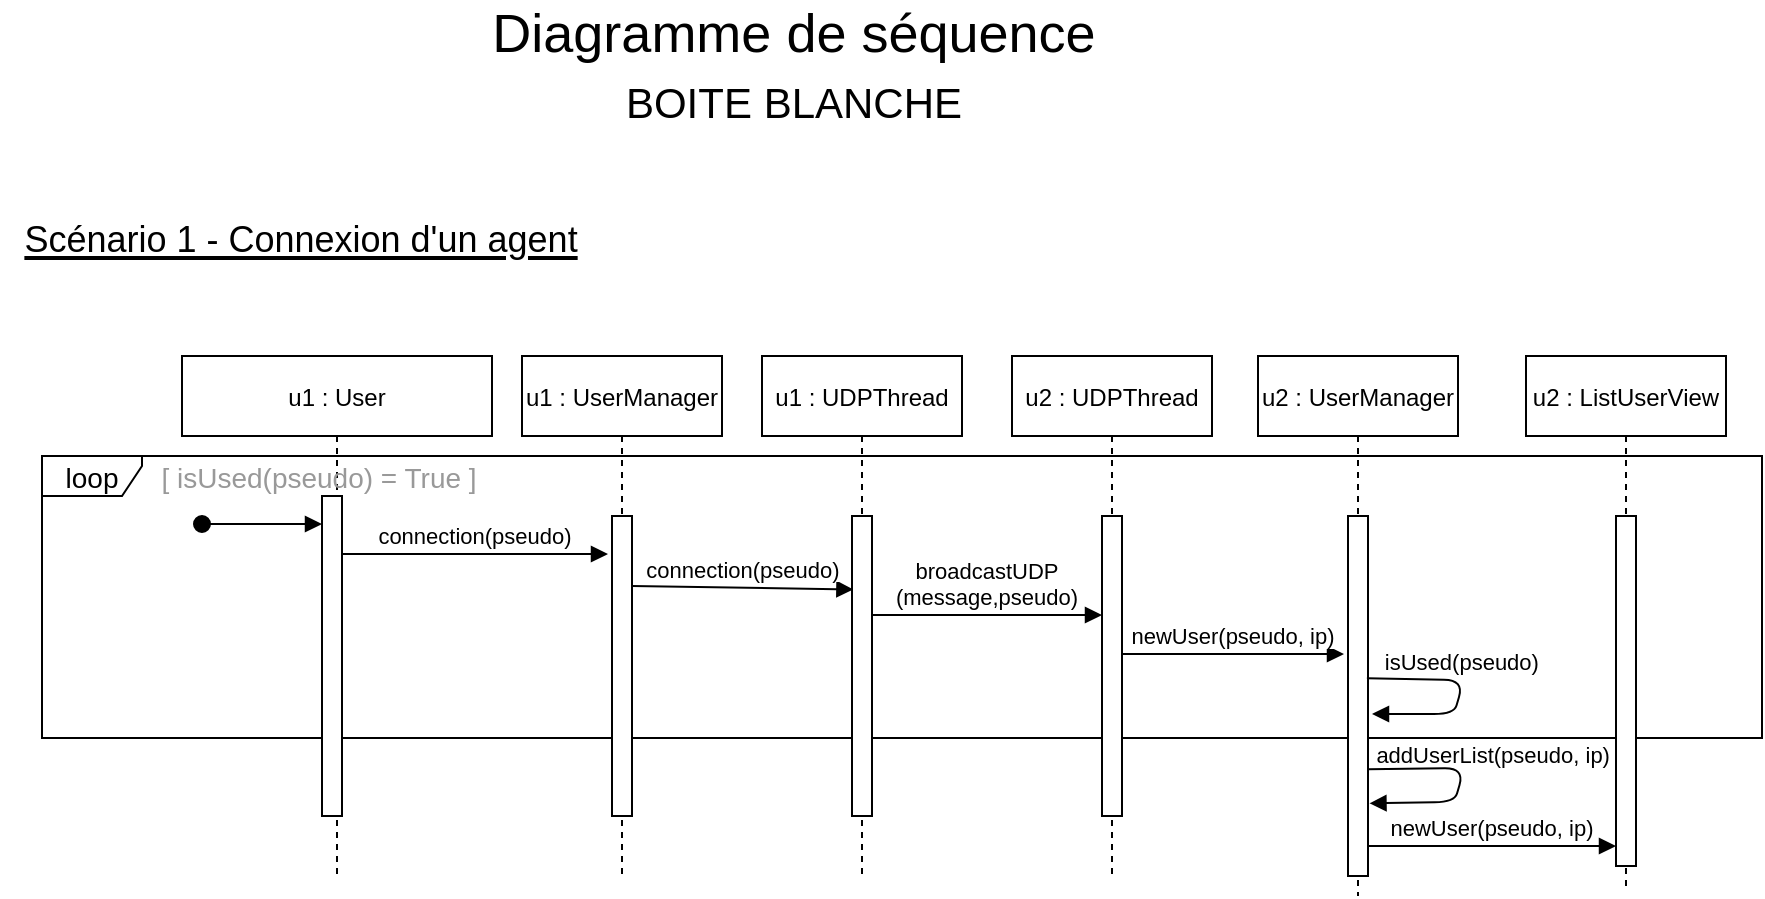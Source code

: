 <mxfile version="20.8.1" type="google"><diagram id="mNueDgiLQKsG3cp8U_PE" name="Page-1"><mxGraphModel grid="0" page="1" gridSize="10" guides="1" tooltips="1" connect="1" arrows="1" fold="1" pageScale="1.1" pageWidth="827" pageHeight="1169" math="0" shadow="0"><root><mxCell id="0"/><mxCell id="1" parent="0"/><mxCell id="nu2ikRBTAP1x6XAP6f0a-1" value="&lt;font style=&quot;font-size: 14px;&quot;&gt;loop&lt;/font&gt;" style="shape=umlFrame;whiteSpace=wrap;html=1;fontSize=18;fillColor=none;width=50;height=20;" vertex="1" parent="1"><mxGeometry x="49" y="270" width="860" height="141" as="geometry"/></mxCell><mxCell id="nu2ikRBTAP1x6XAP6f0a-2" value="u1 : User" style="shape=umlLifeline;perimeter=lifelinePerimeter;container=1;collapsible=0;recursiveResize=0;rounded=0;shadow=0;strokeWidth=1;" vertex="1" parent="1"><mxGeometry x="119" y="220" width="155" height="260" as="geometry"/></mxCell><mxCell id="nu2ikRBTAP1x6XAP6f0a-3" value="" style="points=[];perimeter=orthogonalPerimeter;rounded=0;shadow=0;strokeWidth=1;" vertex="1" parent="nu2ikRBTAP1x6XAP6f0a-2"><mxGeometry x="70" y="70" width="10" height="160" as="geometry"/></mxCell><mxCell id="nu2ikRBTAP1x6XAP6f0a-4" value="" style="verticalAlign=bottom;startArrow=oval;endArrow=block;startSize=8;shadow=0;strokeWidth=1;" edge="1" parent="nu2ikRBTAP1x6XAP6f0a-2"><mxGeometry relative="1" as="geometry"><mxPoint x="10" y="84" as="sourcePoint"/><mxPoint x="70" y="84" as="targetPoint"/></mxGeometry></mxCell><mxCell id="nu2ikRBTAP1x6XAP6f0a-5" value="&lt;font color=&quot;#999999&quot;&gt;[ isUsed(pseudo) = True ]&lt;br&gt;&lt;/font&gt;" style="text;html=1;align=center;verticalAlign=middle;resizable=0;points=[];autosize=1;strokeColor=none;fillColor=none;fontSize=14;" vertex="1" parent="nu2ikRBTAP1x6XAP6f0a-2"><mxGeometry x="-20" y="46" width="175" height="29" as="geometry"/></mxCell><mxCell id="nu2ikRBTAP1x6XAP6f0a-6" value="u1 : UserManager" style="shape=umlLifeline;perimeter=lifelinePerimeter;container=1;collapsible=0;recursiveResize=0;rounded=0;shadow=0;strokeWidth=1;" vertex="1" parent="1"><mxGeometry x="289" y="220" width="100" height="260" as="geometry"/></mxCell><mxCell id="nu2ikRBTAP1x6XAP6f0a-7" value="" style="points=[];perimeter=orthogonalPerimeter;rounded=0;shadow=0;strokeWidth=1;" vertex="1" parent="nu2ikRBTAP1x6XAP6f0a-6"><mxGeometry x="45" y="80" width="10" height="150" as="geometry"/></mxCell><mxCell id="hg8O8fSu7i2Ej1kDiPqF-3" value="connection(pseudo)" style="verticalAlign=bottom;endArrow=block;shadow=0;strokeWidth=1;entryX=0.07;entryY=0.245;entryDx=0;entryDy=0;entryPerimeter=0;" edge="1" parent="nu2ikRBTAP1x6XAP6f0a-6" target="hg8O8fSu7i2Ej1kDiPqF-2"><mxGeometry relative="1" as="geometry"><mxPoint x="55.0" y="115" as="sourcePoint"/><mxPoint x="188" y="115" as="targetPoint"/></mxGeometry></mxCell><mxCell id="nu2ikRBTAP1x6XAP6f0a-8" value="connection(pseudo)" style="verticalAlign=bottom;endArrow=block;shadow=0;strokeWidth=1;" edge="1" parent="1"><mxGeometry relative="1" as="geometry"><mxPoint x="199" y="319" as="sourcePoint"/><mxPoint x="332" y="319" as="targetPoint"/></mxGeometry></mxCell><mxCell id="nu2ikRBTAP1x6XAP6f0a-10" value="u2 : UDPThread" style="shape=umlLifeline;perimeter=lifelinePerimeter;container=1;collapsible=0;recursiveResize=0;rounded=0;shadow=0;strokeWidth=1;" vertex="1" parent="1"><mxGeometry x="534" y="220" width="100" height="260" as="geometry"/></mxCell><mxCell id="nu2ikRBTAP1x6XAP6f0a-11" value="" style="points=[];perimeter=orthogonalPerimeter;rounded=0;shadow=0;strokeWidth=1;" vertex="1" parent="nu2ikRBTAP1x6XAP6f0a-10"><mxGeometry x="45" y="80" width="10" height="150" as="geometry"/></mxCell><mxCell id="nu2ikRBTAP1x6XAP6f0a-12" value="&lt;div style=&quot;font-size: 27px;&quot;&gt;&lt;font style=&quot;font-size: 27px;&quot;&gt;&lt;span style=&quot;&quot;&gt;Diagramme de séquence&lt;/span&gt; &lt;br&gt;&lt;/font&gt;&lt;/div&gt;&lt;div style=&quot;font-size: 27px;&quot;&gt;&lt;font style=&quot;font-size: 21px;&quot;&gt;BOITE BLANCHE&lt;br&gt;&lt;/font&gt;&lt;/div&gt;" style="text;html=1;strokeColor=none;fillColor=none;align=center;verticalAlign=middle;whiteSpace=wrap;rounded=0;" vertex="1" parent="1"><mxGeometry x="195" y="60" width="460" height="30" as="geometry"/></mxCell><mxCell id="nu2ikRBTAP1x6XAP6f0a-13" value="&lt;u&gt;&lt;font style=&quot;font-size: 18px;&quot;&gt;Scénario 1 - Connexion d'un agent&lt;br&gt;&lt;/font&gt;&lt;/u&gt;" style="text;html=1;align=center;verticalAlign=middle;resizable=0;points=[];autosize=1;strokeColor=none;fillColor=none;fontSize=21;" vertex="1" parent="1"><mxGeometry x="28" y="140" width="300" height="40" as="geometry"/></mxCell><mxCell id="hg8O8fSu7i2Ej1kDiPqF-1" value="u1 : UDPThread" style="shape=umlLifeline;perimeter=lifelinePerimeter;container=1;collapsible=0;recursiveResize=0;rounded=0;shadow=0;strokeWidth=1;" vertex="1" parent="1"><mxGeometry x="409" y="220" width="100" height="260" as="geometry"/></mxCell><mxCell id="hg8O8fSu7i2Ej1kDiPqF-2" value="" style="points=[];perimeter=orthogonalPerimeter;rounded=0;shadow=0;strokeWidth=1;" vertex="1" parent="hg8O8fSu7i2Ej1kDiPqF-1"><mxGeometry x="45" y="80" width="10" height="150" as="geometry"/></mxCell><mxCell id="yuTXdaqGdMW-sodoKVPD-2" value="broadcastUDP&#xA;(message,pseudo)" style="verticalAlign=bottom;endArrow=block;shadow=0;strokeWidth=1;" edge="1" parent="hg8O8fSu7i2Ej1kDiPqF-1"><mxGeometry relative="1" as="geometry"><mxPoint x="55" y="129.5" as="sourcePoint"/><mxPoint x="170" y="129.5" as="targetPoint"/></mxGeometry></mxCell><mxCell id="hg8O8fSu7i2Ej1kDiPqF-4" value="u2 : UserManager" style="shape=umlLifeline;perimeter=lifelinePerimeter;container=1;collapsible=0;recursiveResize=0;rounded=0;shadow=0;strokeWidth=1;" vertex="1" parent="1"><mxGeometry x="657" y="220" width="100" height="270" as="geometry"/></mxCell><mxCell id="hg8O8fSu7i2Ej1kDiPqF-5" value="" style="points=[];perimeter=orthogonalPerimeter;rounded=0;shadow=0;strokeWidth=1;" vertex="1" parent="hg8O8fSu7i2Ej1kDiPqF-4"><mxGeometry x="45" y="80" width="10" height="180" as="geometry"/></mxCell><mxCell id="hg8O8fSu7i2Ej1kDiPqF-6" value="newUser(pseudo, ip)" style="verticalAlign=bottom;endArrow=block;shadow=0;strokeWidth=1;" edge="1" parent="hg8O8fSu7i2Ej1kDiPqF-4"><mxGeometry relative="1" as="geometry"><mxPoint x="-68.0" y="149" as="sourcePoint"/><mxPoint x="43" y="149" as="targetPoint"/><Array as="points"><mxPoint x="-38" y="149"/></Array></mxGeometry></mxCell><mxCell id="nu2ikRBTAP1x6XAP6f0a-19" value="isUsed(pseudo)" style="verticalAlign=bottom;endArrow=block;shadow=0;strokeWidth=1;exitX=0.945;exitY=0.451;exitDx=0;exitDy=0;exitPerimeter=0;" edge="1" parent="hg8O8fSu7i2Ej1kDiPqF-4" source="hg8O8fSu7i2Ej1kDiPqF-5"><mxGeometry x="-0.113" relative="1" as="geometry"><mxPoint x="66" y="145" as="sourcePoint"/><mxPoint x="57" y="179" as="targetPoint"/><Array as="points"><mxPoint x="103" y="162"/><mxPoint x="98" y="179"/></Array><mxPoint as="offset"/></mxGeometry></mxCell><mxCell id="hg8O8fSu7i2Ej1kDiPqF-7" value="addUserList(pseudo, ip) " style="verticalAlign=bottom;endArrow=block;shadow=0;strokeWidth=1;exitX=0.974;exitY=0.547;exitDx=0;exitDy=0;exitPerimeter=0;entryX=1.048;entryY=0.66;entryDx=0;entryDy=0;entryPerimeter=0;" edge="1" parent="hg8O8fSu7i2Ej1kDiPqF-4"><mxGeometry x="-0.11" y="15" relative="1" as="geometry"><mxPoint x="55" y="206.597" as="sourcePoint"/><mxPoint x="55.74" y="223.66" as="targetPoint"/><Array as="points"><mxPoint x="103.26" y="206"/><mxPoint x="98.26" y="223"/></Array><mxPoint y="-2" as="offset"/></mxGeometry></mxCell><mxCell id="hg8O8fSu7i2Ej1kDiPqF-8" value="u2 : ListUserView" style="shape=umlLifeline;perimeter=lifelinePerimeter;container=1;collapsible=0;recursiveResize=0;rounded=0;shadow=0;strokeWidth=1;" vertex="1" parent="1"><mxGeometry x="791" y="220" width="100" height="266" as="geometry"/></mxCell><mxCell id="hg8O8fSu7i2Ej1kDiPqF-9" value="" style="points=[];perimeter=orthogonalPerimeter;rounded=0;shadow=0;strokeWidth=1;" vertex="1" parent="hg8O8fSu7i2Ej1kDiPqF-8"><mxGeometry x="45" y="80" width="10" height="175" as="geometry"/></mxCell><mxCell id="hg8O8fSu7i2Ej1kDiPqF-13" value="newUser(pseudo, ip)" style="verticalAlign=bottom;endArrow=block;shadow=0;strokeWidth=1;" edge="1" parent="hg8O8fSu7i2Ej1kDiPqF-8"><mxGeometry relative="1" as="geometry"><mxPoint x="-79" y="245" as="sourcePoint"/><mxPoint x="45" y="245" as="targetPoint"/><Array as="points"><mxPoint x="-49" y="245"/></Array></mxGeometry></mxCell></root></mxGraphModel></diagram></mxfile>